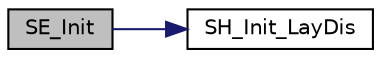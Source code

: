 digraph "SE_Init"
{
  edge [fontname="Helvetica",fontsize="10",labelfontname="Helvetica",labelfontsize="10"];
  node [fontname="Helvetica",fontsize="10",shape=record];
  rankdir="LR";
  Node1 [label="SE_Init",height=0.2,width=0.4,color="black", fillcolor="grey75", style="filled", fontcolor="black"];
  Node1 -> Node2 [color="midnightblue",fontsize="10",style="solid",fontname="Helvetica"];
  Node2 [label="SH_Init_LayDis",height=0.2,width=0.4,color="black", fillcolor="white", style="filled",URL="$fof__sh2_8h.html#a2e1a9501b6ba323b62c0e57bc2aae75d"];
}
